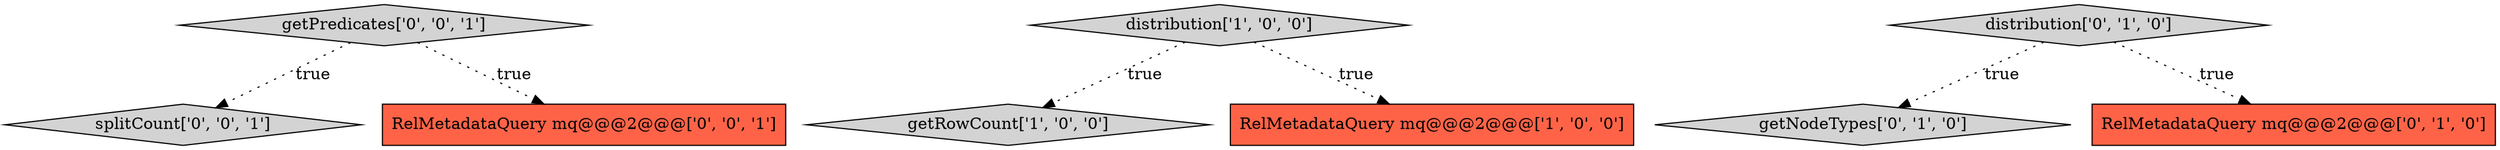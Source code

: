 digraph {
7 [style = filled, label = "splitCount['0', '0', '1']", fillcolor = lightgray, shape = diamond image = "AAA0AAABBB3BBB"];
2 [style = filled, label = "getRowCount['1', '0', '0']", fillcolor = lightgray, shape = diamond image = "AAA0AAABBB1BBB"];
0 [style = filled, label = "RelMetadataQuery mq@@@2@@@['1', '0', '0']", fillcolor = tomato, shape = box image = "AAA0AAABBB1BBB"];
5 [style = filled, label = "getNodeTypes['0', '1', '0']", fillcolor = lightgray, shape = diamond image = "AAA0AAABBB2BBB"];
3 [style = filled, label = "distribution['0', '1', '0']", fillcolor = lightgray, shape = diamond image = "AAA0AAABBB2BBB"];
8 [style = filled, label = "RelMetadataQuery mq@@@2@@@['0', '0', '1']", fillcolor = tomato, shape = box image = "AAA0AAABBB3BBB"];
4 [style = filled, label = "RelMetadataQuery mq@@@2@@@['0', '1', '0']", fillcolor = tomato, shape = box image = "AAA0AAABBB2BBB"];
1 [style = filled, label = "distribution['1', '0', '0']", fillcolor = lightgray, shape = diamond image = "AAA0AAABBB1BBB"];
6 [style = filled, label = "getPredicates['0', '0', '1']", fillcolor = lightgray, shape = diamond image = "AAA0AAABBB3BBB"];
1->2 [style = dotted, label="true"];
1->0 [style = dotted, label="true"];
6->8 [style = dotted, label="true"];
3->4 [style = dotted, label="true"];
3->5 [style = dotted, label="true"];
6->7 [style = dotted, label="true"];
}
